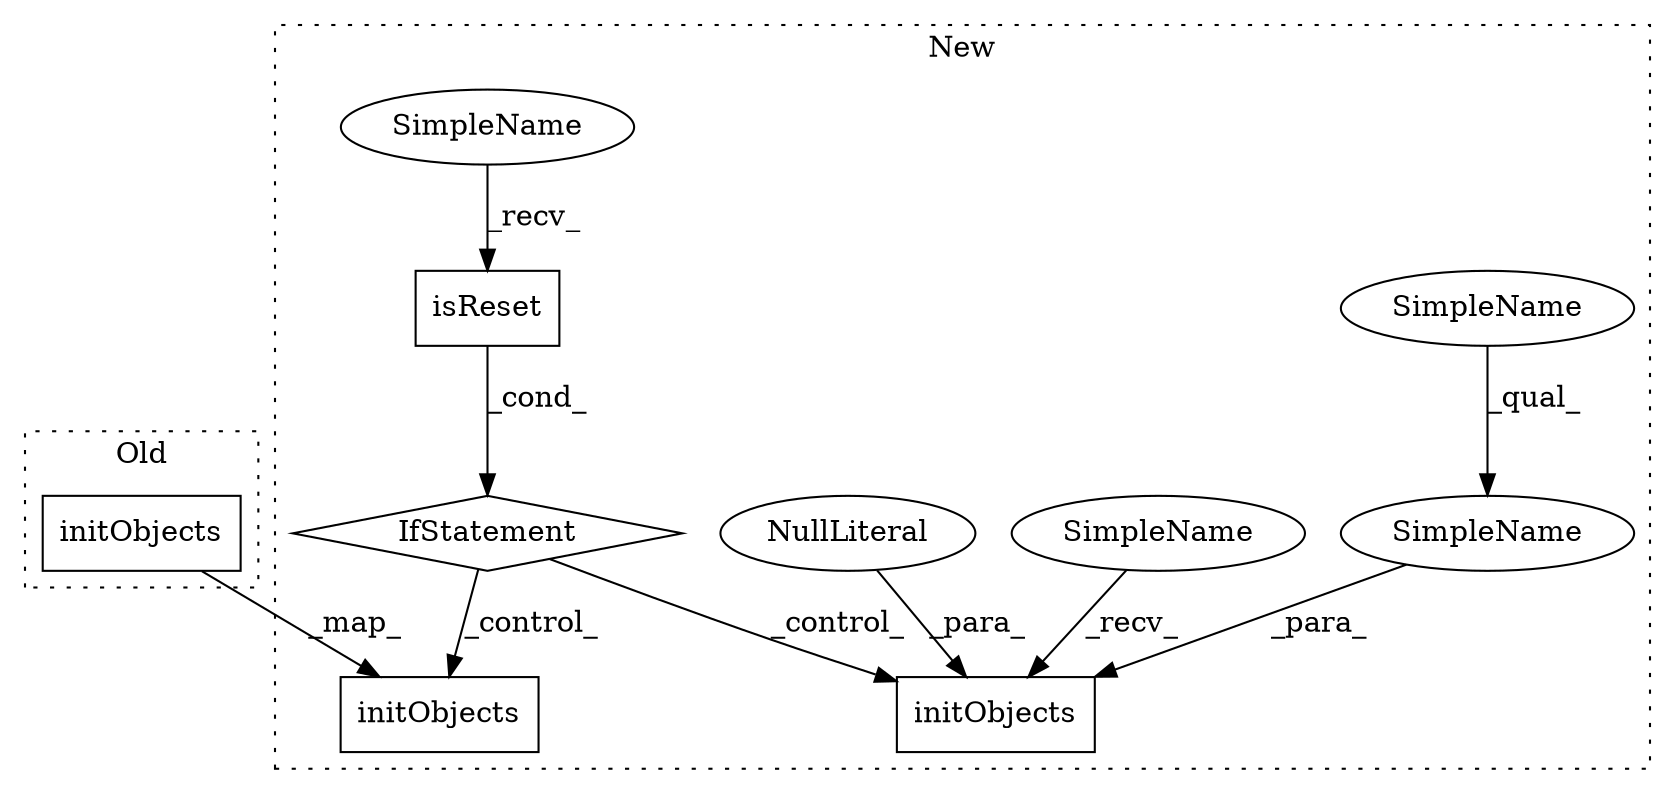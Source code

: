 digraph G {
subgraph cluster0 {
1 [label="initObjects" a="32" s="2658,2674" l="12,1" shape="box"];
label = "Old";
style="dotted";
}
subgraph cluster1 {
2 [label="initObjects" a="32" s="3085,3101" l="12,1" shape="box"];
3 [label="IfStatement" a="25" s="3018,3049" l="4,2" shape="diamond"];
4 [label="isReset" a="32" s="3040" l="9" shape="box"];
5 [label="initObjects" a="32" s="3157,3234" l="12,1" shape="box"];
6 [label="SimpleName" a="42" s="3154" l="2" shape="ellipse"];
7 [label="SimpleName" a="42" s="3175" l="59" shape="ellipse"];
8 [label="NullLiteral" a="33" s="3169" l="4" shape="ellipse"];
9 [label="SimpleName" a="42" s="3022" l="17" shape="ellipse"];
10 [label="SimpleName" a="42" s="3175" l="16" shape="ellipse"];
label = "New";
style="dotted";
}
1 -> 2 [label="_map_"];
3 -> 2 [label="_control_"];
3 -> 5 [label="_control_"];
4 -> 3 [label="_cond_"];
6 -> 5 [label="_recv_"];
7 -> 5 [label="_para_"];
8 -> 5 [label="_para_"];
9 -> 4 [label="_recv_"];
10 -> 7 [label="_qual_"];
}